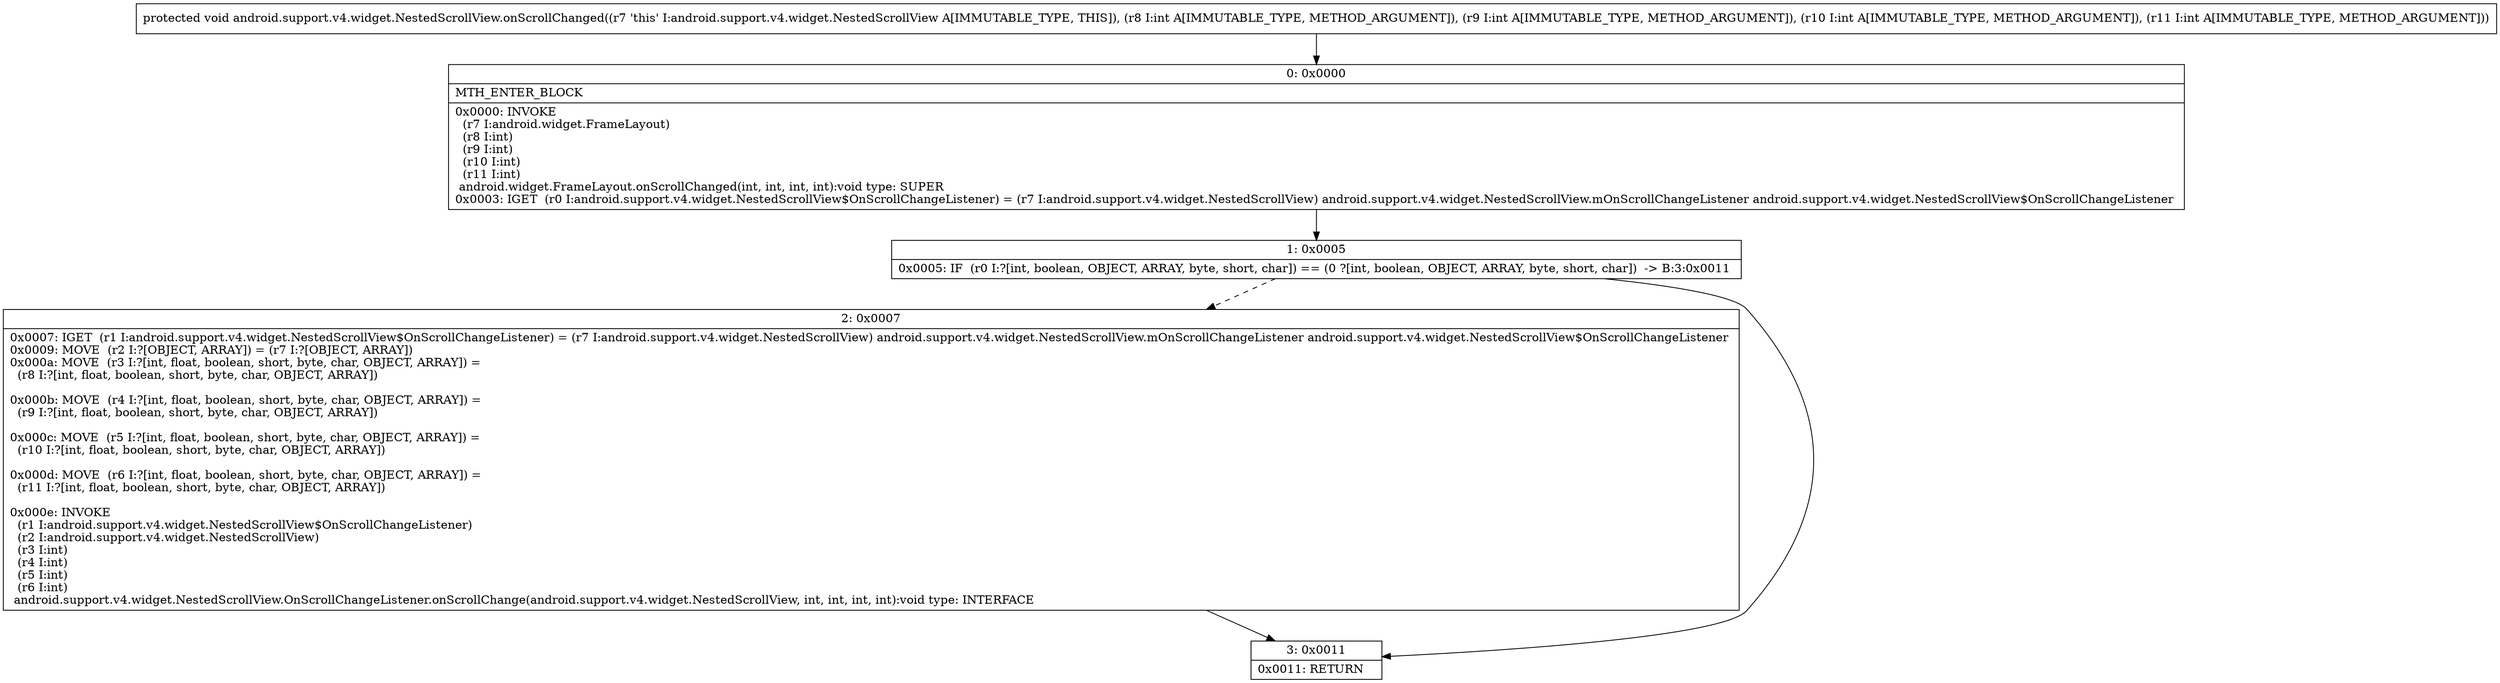 digraph "CFG forandroid.support.v4.widget.NestedScrollView.onScrollChanged(IIII)V" {
Node_0 [shape=record,label="{0\:\ 0x0000|MTH_ENTER_BLOCK\l|0x0000: INVOKE  \l  (r7 I:android.widget.FrameLayout)\l  (r8 I:int)\l  (r9 I:int)\l  (r10 I:int)\l  (r11 I:int)\l android.widget.FrameLayout.onScrollChanged(int, int, int, int):void type: SUPER \l0x0003: IGET  (r0 I:android.support.v4.widget.NestedScrollView$OnScrollChangeListener) = (r7 I:android.support.v4.widget.NestedScrollView) android.support.v4.widget.NestedScrollView.mOnScrollChangeListener android.support.v4.widget.NestedScrollView$OnScrollChangeListener \l}"];
Node_1 [shape=record,label="{1\:\ 0x0005|0x0005: IF  (r0 I:?[int, boolean, OBJECT, ARRAY, byte, short, char]) == (0 ?[int, boolean, OBJECT, ARRAY, byte, short, char])  \-\> B:3:0x0011 \l}"];
Node_2 [shape=record,label="{2\:\ 0x0007|0x0007: IGET  (r1 I:android.support.v4.widget.NestedScrollView$OnScrollChangeListener) = (r7 I:android.support.v4.widget.NestedScrollView) android.support.v4.widget.NestedScrollView.mOnScrollChangeListener android.support.v4.widget.NestedScrollView$OnScrollChangeListener \l0x0009: MOVE  (r2 I:?[OBJECT, ARRAY]) = (r7 I:?[OBJECT, ARRAY]) \l0x000a: MOVE  (r3 I:?[int, float, boolean, short, byte, char, OBJECT, ARRAY]) = \l  (r8 I:?[int, float, boolean, short, byte, char, OBJECT, ARRAY])\l \l0x000b: MOVE  (r4 I:?[int, float, boolean, short, byte, char, OBJECT, ARRAY]) = \l  (r9 I:?[int, float, boolean, short, byte, char, OBJECT, ARRAY])\l \l0x000c: MOVE  (r5 I:?[int, float, boolean, short, byte, char, OBJECT, ARRAY]) = \l  (r10 I:?[int, float, boolean, short, byte, char, OBJECT, ARRAY])\l \l0x000d: MOVE  (r6 I:?[int, float, boolean, short, byte, char, OBJECT, ARRAY]) = \l  (r11 I:?[int, float, boolean, short, byte, char, OBJECT, ARRAY])\l \l0x000e: INVOKE  \l  (r1 I:android.support.v4.widget.NestedScrollView$OnScrollChangeListener)\l  (r2 I:android.support.v4.widget.NestedScrollView)\l  (r3 I:int)\l  (r4 I:int)\l  (r5 I:int)\l  (r6 I:int)\l android.support.v4.widget.NestedScrollView.OnScrollChangeListener.onScrollChange(android.support.v4.widget.NestedScrollView, int, int, int, int):void type: INTERFACE \l}"];
Node_3 [shape=record,label="{3\:\ 0x0011|0x0011: RETURN   \l}"];
MethodNode[shape=record,label="{protected void android.support.v4.widget.NestedScrollView.onScrollChanged((r7 'this' I:android.support.v4.widget.NestedScrollView A[IMMUTABLE_TYPE, THIS]), (r8 I:int A[IMMUTABLE_TYPE, METHOD_ARGUMENT]), (r9 I:int A[IMMUTABLE_TYPE, METHOD_ARGUMENT]), (r10 I:int A[IMMUTABLE_TYPE, METHOD_ARGUMENT]), (r11 I:int A[IMMUTABLE_TYPE, METHOD_ARGUMENT])) }"];
MethodNode -> Node_0;
Node_0 -> Node_1;
Node_1 -> Node_2[style=dashed];
Node_1 -> Node_3;
Node_2 -> Node_3;
}

